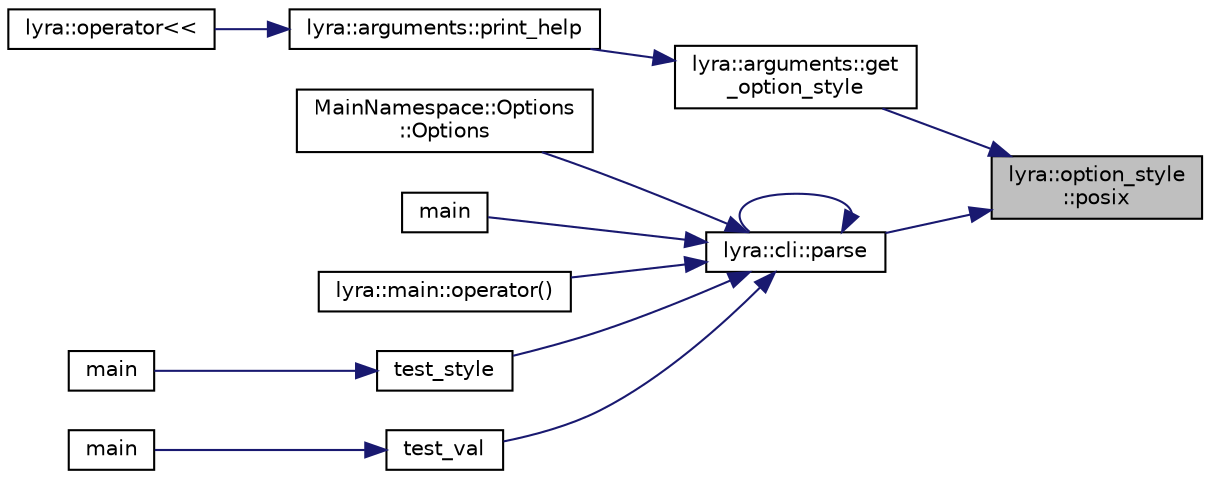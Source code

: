 digraph "lyra::option_style::posix"
{
 // INTERACTIVE_SVG=YES
 // LATEX_PDF_SIZE
  edge [fontname="Helvetica",fontsize="10",labelfontname="Helvetica",labelfontsize="10"];
  node [fontname="Helvetica",fontsize="10",shape=record];
  rankdir="RL";
  Node1 [label="lyra::option_style\l::posix",height=0.2,width=0.4,color="black", fillcolor="grey75", style="filled", fontcolor="black",tooltip=" "];
  Node1 -> Node2 [dir="back",color="midnightblue",fontsize="10",style="solid",fontname="Helvetica"];
  Node2 [label="lyra::arguments::get\l_option_style",height=0.2,width=0.4,color="black", fillcolor="white", style="filled",URL="$classlyra_1_1arguments.html#a9df61d2688325b486b441815bbc19f55",tooltip=" "];
  Node2 -> Node3 [dir="back",color="midnightblue",fontsize="10",style="solid",fontname="Helvetica"];
  Node3 [label="lyra::arguments::print_help",height=0.2,width=0.4,color="black", fillcolor="white", style="filled",URL="$classlyra_1_1arguments.html#a620f67bdd9518d9f7a0a5b0e3939c561",tooltip=" "];
  Node3 -> Node4 [dir="back",color="midnightblue",fontsize="10",style="solid",fontname="Helvetica"];
  Node4 [label="lyra::operator\<\<",height=0.2,width=0.4,color="black", fillcolor="white", style="filled",URL="$namespacelyra.html#ac376af987ad2c95c9a7e27cc61e0cb8c",tooltip=" "];
  Node1 -> Node5 [dir="back",color="midnightblue",fontsize="10",style="solid",fontname="Helvetica"];
  Node5 [label="lyra::cli::parse",height=0.2,width=0.4,color="black", fillcolor="white", style="filled",URL="$classlyra_1_1cli.html#a6d3e91c66ed03273471089eebcdeacae",tooltip=" "];
  Node5 -> Node6 [dir="back",color="midnightblue",fontsize="10",style="solid",fontname="Helvetica"];
  Node6 [label="MainNamespace::Options\l::Options",height=0.2,width=0.4,color="black", fillcolor="white", style="filled",URL="$struct_main_namespace_1_1_options.html#a4db6a2fafb09fb140ca8dd77786dce3c",tooltip=" "];
  Node5 -> Node7 [dir="back",color="midnightblue",fontsize="10",style="solid",fontname="Helvetica"];
  Node7 [label="main",height=0.2,width=0.4,color="black", fillcolor="white", style="filled",URL="$doc__commands_8cpp.html#a217dbf8b442f20279ea00b898af96f52",tooltip=" "];
  Node5 -> Node8 [dir="back",color="midnightblue",fontsize="10",style="solid",fontname="Helvetica"];
  Node8 [label="lyra::main::operator()",height=0.2,width=0.4,color="black", fillcolor="white", style="filled",URL="$classlyra_1_1main.html#a84834f37ab0c88f4f48036b8b20edab9",tooltip=" "];
  Node5 -> Node5 [dir="back",color="midnightblue",fontsize="10",style="solid",fontname="Helvetica"];
  Node5 -> Node9 [dir="back",color="midnightblue",fontsize="10",style="solid",fontname="Helvetica"];
  Node9 [label="test_style",height=0.2,width=0.4,color="black", fillcolor="white", style="filled",URL="$option__styles__run__test_8cpp.html#ab4d2ccb95df97b3b8f84b1cffb6d4c79",tooltip=" "];
  Node9 -> Node10 [dir="back",color="midnightblue",fontsize="10",style="solid",fontname="Helvetica"];
  Node10 [label="main",height=0.2,width=0.4,color="black", fillcolor="white", style="filled",URL="$option__styles__run__test_8cpp.html#ae66f6b31b5ad750f1fe042a706a4e3d4",tooltip=" "];
  Node5 -> Node11 [dir="back",color="midnightblue",fontsize="10",style="solid",fontname="Helvetica"];
  Node11 [label="test_val",height=0.2,width=0.4,color="black", fillcolor="white", style="filled",URL="$values__run__test_8cpp.html#a62c5a6cdfec8c364869ca33c65c3d4e6",tooltip=" "];
  Node11 -> Node12 [dir="back",color="midnightblue",fontsize="10",style="solid",fontname="Helvetica"];
  Node12 [label="main",height=0.2,width=0.4,color="black", fillcolor="white", style="filled",URL="$values__run__test_8cpp.html#ae66f6b31b5ad750f1fe042a706a4e3d4",tooltip=" "];
}
